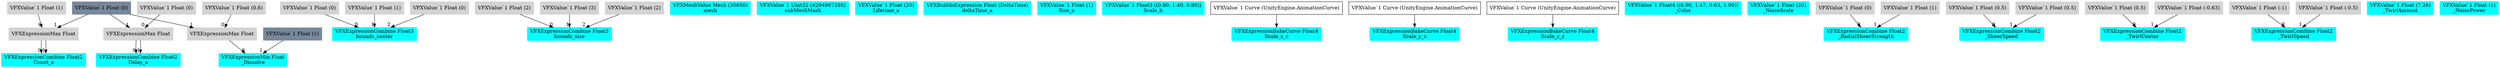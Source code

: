 digraph G {
node0 [shape="box" color="cyan" style="filled" label="VFXExpressionCombine Float2
Count_a"]
node1 [shape="box" color="lightgray" style="filled" label="VFXExpressionMax Float"]
node2 [shape="box" color="lightgray" style="filled" label="VFXValue`1 Float (1)"]
node3 [shape="box" color="lightslategray" style="filled" label="VFXValue`1 Float (0)"]
node4 [shape="box" color="cyan" style="filled" label="VFXExpressionCombine Float2
Delay_a"]
node5 [shape="box" color="lightgray" style="filled" label="VFXExpressionMax Float"]
node6 [shape="box" color="lightgray" style="filled" label="VFXValue`1 Float (0)"]
node7 [shape="box" color="cyan" style="filled" label="VFXExpressionCombine Float3
bounds_center"]
node8 [shape="box" color="lightgray" style="filled" label="VFXValue`1 Float (0)"]
node9 [shape="box" color="lightgray" style="filled" label="VFXValue`1 Float (1)"]
node10 [shape="box" color="lightgray" style="filled" label="VFXValue`1 Float (0)"]
node11 [shape="box" color="cyan" style="filled" label="VFXExpressionCombine Float3
bounds_size"]
node12 [shape="box" color="lightgray" style="filled" label="VFXValue`1 Float (2)"]
node13 [shape="box" color="lightgray" style="filled" label="VFXValue`1 Float (3)"]
node14 [shape="box" color="lightgray" style="filled" label="VFXValue`1 Float (2)"]
node15 [shape="box" color="cyan" style="filled" label="VFXMeshValue Mesh (30650)
mesh"]
node16 [shape="box" color="cyan" style="filled" label="VFXValue`1 Uint32 (4294967295)
subMeshMask"]
node17 [shape="box" color="cyan" style="filled" label="VFXValue`1 Float (20)
Lifetime_a"]
node18 [shape="box" color="cyan" style="filled" label="VFXBuiltInExpression Float (DeltaTime)
deltaTime_a"]
node19 [shape="box" color="cyan" style="filled" label="VFXValue`1 Float (1)
Size_a"]
node20 [shape="box" color="cyan" style="filled" label="VFXValue`1 Float3 ((0.80, 1.40, 0.80))
Scale_b"]
node21 [shape="box" color="cyan" style="filled" label="VFXExpressionBakeCurve Float4
Scale_x_c"]
node22 [shape="box" label="VFXValue`1 Curve (UnityEngine.AnimationCurve)"]
node23 [shape="box" color="cyan" style="filled" label="VFXExpressionBakeCurve Float4
Scale_y_c"]
node24 [shape="box" label="VFXValue`1 Curve (UnityEngine.AnimationCurve)"]
node25 [shape="box" color="cyan" style="filled" label="VFXExpressionBakeCurve Float4
Scale_z_c"]
node26 [shape="box" label="VFXValue`1 Curve (UnityEngine.AnimationCurve)"]
node27 [shape="box" color="cyan" style="filled" label="VFXValue`1 Float4 ((6.90, 1.47, 0.63, 1.00))
_Color"]
node28 [shape="box" color="cyan" style="filled" label="VFXExpressionMin Float
_Dissolve"]
node29 [shape="box" color="lightgray" style="filled" label="VFXExpressionMax Float"]
node30 [shape="box" color="lightgray" style="filled" label="VFXValue`1 Float (0.6)"]
node31 [shape="box" color="lightslategray" style="filled" label="VFXValue`1 Float (1)"]
node32 [shape="box" color="cyan" style="filled" label="VFXValue`1 Float (20)
_NoiseScale"]
node33 [shape="box" color="cyan" style="filled" label="VFXExpressionCombine Float2
_RadialSheerStrength"]
node34 [shape="box" color="lightgray" style="filled" label="VFXValue`1 Float (0)"]
node35 [shape="box" color="lightgray" style="filled" label="VFXValue`1 Float (1)"]
node36 [shape="box" color="cyan" style="filled" label="VFXExpressionCombine Float2
_SheerSpeed"]
node37 [shape="box" color="lightgray" style="filled" label="VFXValue`1 Float (0.5)"]
node38 [shape="box" color="lightgray" style="filled" label="VFXValue`1 Float (0.5)"]
node39 [shape="box" color="cyan" style="filled" label="VFXExpressionCombine Float2
_TwirlCenter"]
node40 [shape="box" color="lightgray" style="filled" label="VFXValue`1 Float (0.5)"]
node41 [shape="box" color="lightgray" style="filled" label="VFXValue`1 Float (-0.63)"]
node42 [shape="box" color="cyan" style="filled" label="VFXExpressionCombine Float2
_TwirlSpeed"]
node43 [shape="box" color="lightgray" style="filled" label="VFXValue`1 Float (-1)"]
node44 [shape="box" color="lightgray" style="filled" label="VFXValue`1 Float (-0.5)"]
node45 [shape="box" color="cyan" style="filled" label="VFXValue`1 Float (7.26)
_TwirlAmount"]
node46 [shape="box" color="cyan" style="filled" label="VFXValue`1 Float (1)
_NoisePower"]
node1 -> node0 [headlabel="0"]
node1 -> node0 [headlabel="1"]
node2 -> node1 [headlabel="0"]
node3 -> node1 [headlabel="1"]
node5 -> node4 [headlabel="0"]
node5 -> node4 [headlabel="1"]
node6 -> node5 [headlabel="0"]
node3 -> node5 [headlabel="1"]
node8 -> node7 [headlabel="0"]
node9 -> node7 [headlabel="1"]
node10 -> node7 [headlabel="2"]
node12 -> node11 [headlabel="0"]
node13 -> node11 [headlabel="1"]
node14 -> node11 [headlabel="2"]
node22 -> node21 
node24 -> node23 
node26 -> node25 
node29 -> node28 [headlabel="0"]
node31 -> node28 [headlabel="1"]
node30 -> node29 [headlabel="0"]
node3 -> node29 [headlabel="1"]
node34 -> node33 [headlabel="0"]
node35 -> node33 [headlabel="1"]
node37 -> node36 [headlabel="0"]
node38 -> node36 [headlabel="1"]
node40 -> node39 [headlabel="0"]
node41 -> node39 [headlabel="1"]
node43 -> node42 [headlabel="0"]
node44 -> node42 [headlabel="1"]
}
